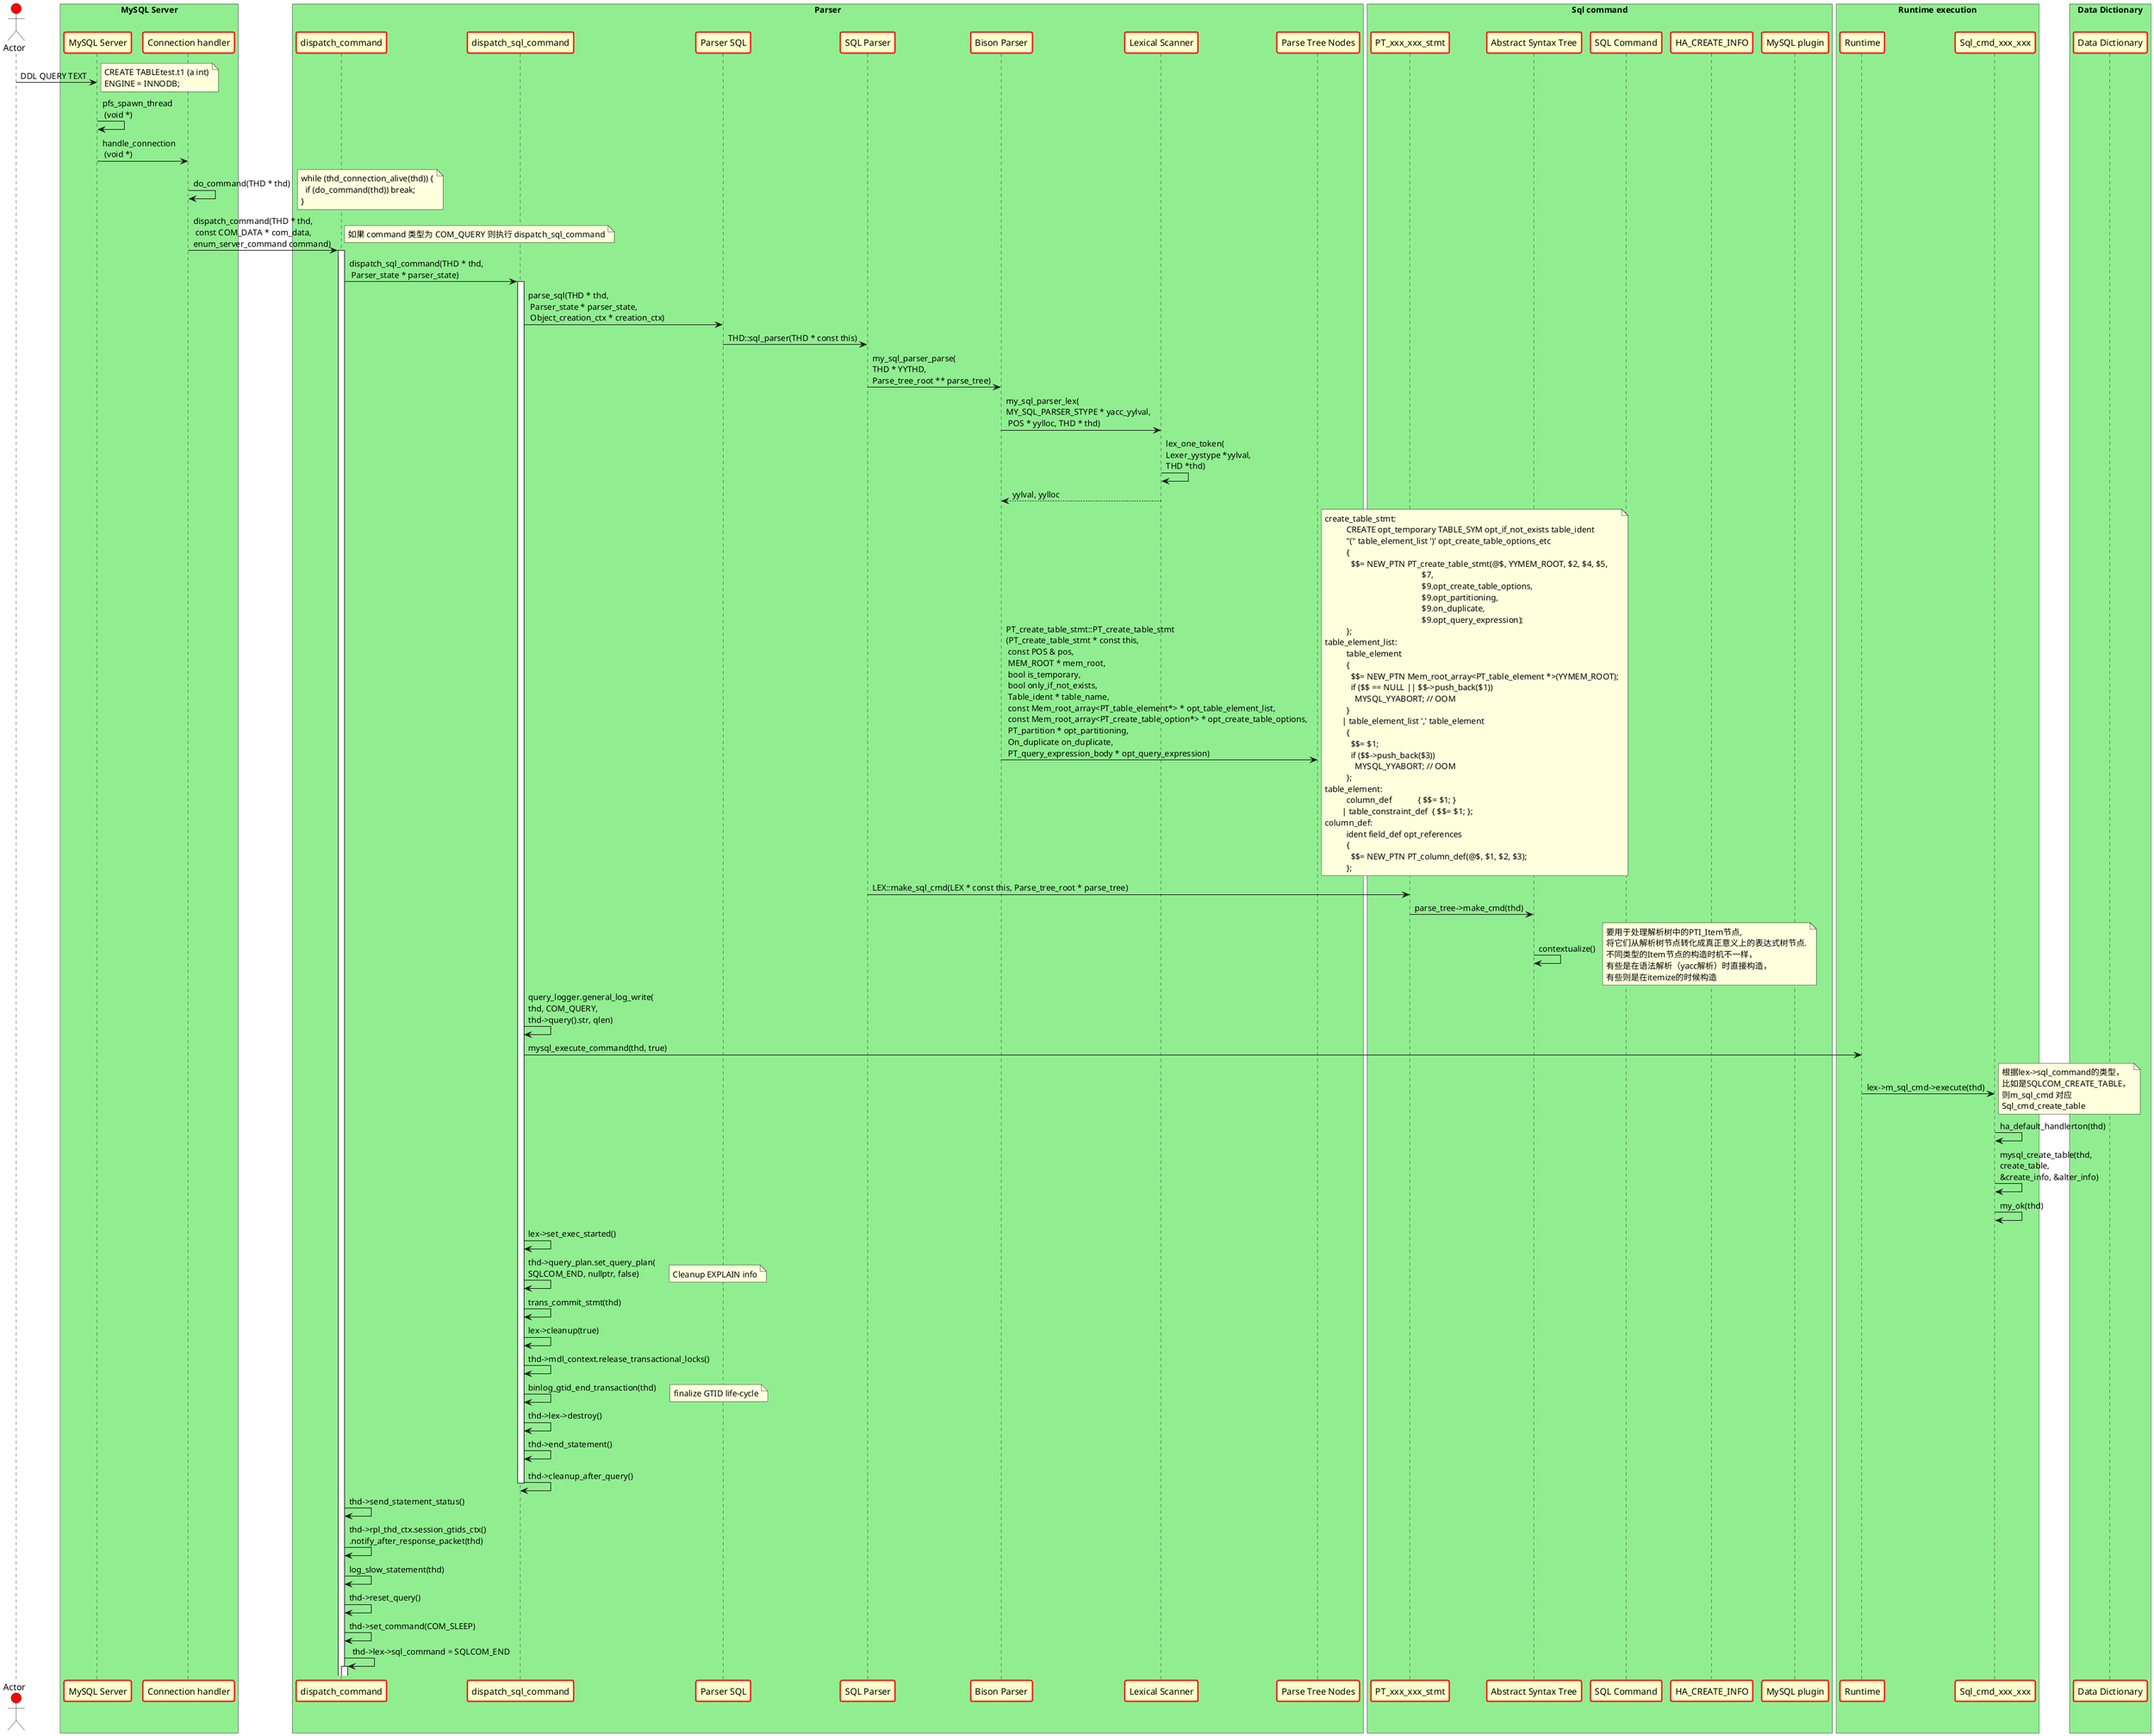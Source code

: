 @startuml SequenceDiagram
!define MyStyle
skinparam sequence {
    ParticipantBorderColor red
    ParticipantBackgroundColor #FFFFCC
    ParticipantBorderThickness 2
}
skinparam BoxPadding 2
skinparam ParticipantPadding 2

actor "Actor" as Actor #red
box "MySQL Server" #LightGreen
participant "MySQL Server" as f010
participant "Connection handler" as f011
end box

box "Parser" #LightGreen
participant "dispatch_command" as f020
participant "dispatch_sql_command" as f021
participant "Parser SQL" as f022
participant "SQL Parser" as f023
participant "Bison Parser" as f030
participant "Lexical Scanner" as f040
participant "Parse Tree Nodes" as f050
end box

box "Sql command" #LightGreen
participant "PT_xxx_xxx_stmt" as f051
participant "Abstract Syntax Tree" as f060
participant "SQL Command" as f070
participant "HA_CREATE_INFO" as f080
participant "MySQL plugin" as f090
end box

box "Runtime execution" #LightGreen
participant "Runtime" as f100
participant "Sql_cmd_xxx_xxx" as f101
end box

box "Data Dictionary" #LightGreen
participant "Data Dictionary" as f110
end box

Actor -> f010 : DDL QUERY TEXT

note right
CREATE TABLE\
test.t1 (a int)
ENGINE = INNODB;
end note

f010 -> f010 : pfs_spawn_thread \n (void *)
f010 -> f011 : handle_connection \n (void *)
f011 -> f011 : do_command(THD * thd)
note right
while (thd_connection_alive(thd)) {
  if (do_command(thd)) break;
}
end note
f011 -> f020 : dispatch_command(THD * thd,\n const COM_DATA * com_data, \nenum_server_command command)
note right
如果 command 类型为 COM_QUERY 则执行 dispatch_sql_command
end note
activate f020

f020 -> f021 : dispatch_sql_command(THD * thd,\n Parser_state * parser_state)
activate f021
f021 -> f022 : parse_sql(THD * thd,\n Parser_state * parser_state,\n Object_creation_ctx * creation_ctx)
f022 -> f023 : THD::sql_parser(THD * const this)


f023 -> f030 : my_sql_parser_parse(\nTHD * YYTHD, \nParse_tree_root ** parse_tree)
f030 -> f040 : my_sql_parser_lex(\nMY_SQL_PARSER_STYPE * yacc_yylval,\n POS * yylloc, THD * thd)
f040 -> f040 : lex_one_token(\nLexer_yystype *yylval, \nTHD *thd)
f040 --> f030 : yylval, yylloc
f030 -> f050 : PT_create_table_stmt::PT_create_table_stmt\n(PT_create_table_stmt * const this,\n const POS & pos,\n MEM_ROOT * mem_root,\n bool is_temporary,\n bool only_if_not_exists,\n Table_ident * table_name,\n const Mem_root_array<PT_table_element*> * opt_table_element_list,\n const Mem_root_array<PT_create_table_option*> * opt_create_table_options,\n PT_partition * opt_partitioning,\n On_duplicate on_duplicate,\n PT_query_expression_body * opt_query_expression)
note right
create_table_stmt:
          CREATE opt_temporary TABLE_SYM opt_if_not_exists table_ident
          "(" table_element_list ')' opt_create_table_options_etc
          {
            $$= NEW_PTN PT_create_table_stmt(@$, YYMEM_ROOT, $2, $4, $5,
                                             $7,
                                             $9.opt_create_table_options,
                                             $9.opt_partitioning,
                                             $9.on_duplicate,
                                             $9.opt_query_expression);
          };
table_element_list:
          table_element
          {
            $$= NEW_PTN Mem_root_array<PT_table_element *>(YYMEM_ROOT);
            if ($$ == NULL || $$->push_back($1))
              MYSQL_YYABORT; // OOM
          }
        | table_element_list ',' table_element
          {
            $$= $1;
            if ($$->push_back($3))
              MYSQL_YYABORT; // OOM
          };
table_element:
          column_def            { $$= $1; }
        | table_constraint_def  { $$= $1; };
column_def:
          ident field_def opt_references
          {
            $$= NEW_PTN PT_column_def(@$, $1, $2, $3);
          };
end note
f023 -> f051 : LEX::make_sql_cmd(LEX * const this, Parse_tree_root * parse_tree)
f051 -> f060 : parse_tree->make_cmd(thd)
f060 -> f060 : contextualize()
note right
要用于处理解析树中的PTI_Item节点,
将它们从解析树节点转化成真正意义上的表达式树节点.
不同类型的Item节点的构造时机不一样，
有些是在语法解析（yacc解析）时直接构造，
有些则是在itemize的时候构造
end note

f021 -> f021 : query_logger.general_log_write(\nthd, COM_QUERY, \nthd->query().str, qlen)
f021 -> f100 : mysql_execute_command(thd, true)
f100 -> f101 : lex->m_sql_cmd->execute(thd)
note right
根据lex->sql_command的类型，
比如是SQLCOM_CREATE_TABLE，
则m_sql_cmd 对应 
Sql_cmd_create_table
end note
f101 -> f101 : ha_default_handlerton(thd)
f101 -> f101 : mysql_create_table(thd, \ncreate_table, \n&create_info, &alter_info)
f101 -> f101 : my_ok(thd)
f021 -> f021 : lex->set_exec_started()
f021 -> f021 : thd->query_plan.set_query_plan(\nSQLCOM_END, nullptr, false)
note right
Cleanup EXPLAIN info
end note
f021 -> f021 : trans_commit_stmt(thd)
f021 -> f021 : lex->cleanup(true)
f021 -> f021 : thd->mdl_context.release_transactional_locks()
f021 -> f021 : binlog_gtid_end_transaction(thd)
note right
finalize GTID life-cycle
end note
f021 -> f021 : thd->lex->destroy()
f021 -> f021 : thd->end_statement()
f021 -> f021 : thd->cleanup_after_query()
deactivate f021
f020 -> f020 : thd->send_statement_status()
f020 -> f020 : thd->rpl_thd_ctx.session_gtids_ctx()\n.notify_after_response_packet(thd)
f020 -> f020 : log_slow_statement(thd)
f020 -> f020 : thd->reset_query()
f020 -> f020 : thd->set_command(COM_SLEEP)
f020 -> f020 : thd->lex->sql_command = SQLCOM_END
activate f020
@enduml



@startuml SequenceDiagram2
!define MyStyle
skinparam sequence {
    ParticipantBorderColor red
    ParticipantBackgroundColor #FFFFCC
    ParticipantBorderThickness 2
}
skinparam BoxPadding 2
skinparam ParticipantPadding 2

actor "Actor" as Actor #red

box "MySQL Server" #LightGreen
participant "MySQL Server" as f010
participant "Connection handler" as f020
participant "dispatch_command" as f030
participant "dispatch_sql_command" as f040
end box

box "Sql command" #LightGreen
participant "……" as f050
end box

box "protocol" #LightGreen
participant "protocol" as f060
participant "Protocol_classic" as f070
end box

f040 -> f050 : mysql_execute_command(thd, true)
f050 -> f050 : res = lex->m_sql_cmd->execute(thd)
f050 -> f050 : execute_inner(thd)
f050 -> f050 : (unit->execute(thd)
f050 -> f050 : ExecuteIteratorQuery(thd)
f050 -> f050 : query_result->send_result_set_metadata(\nthd, *fields, \nProtocol::SEND_NUM_ROWS | Protocol::SEND_EOF)
f050 -> f060 : res = thd->send_result_metadata(list, flags)

f060 -> f060 : m_protocol->start_result_metadata(\nCountVisibleFields(list), flags,\nvariables.character_set_results)
f060 -> f070 : m_protocol->start_row()
f070 -> f070 : m_protocol->send_field_metadata(\n&field,item->charset_for_protocol())
f070 -> f070 : store_string(field->col_name,\n strlen(field->col_name), cs)
f070 --> f060 : m_protocol->end_row()

f060 -> f060 : m_root_iterator->Read()
f060 -> f060 : m_table_iterator->Read()
f060 -> f060 : table()->file->ha_rnd_next(m_record)
f060 -> f060 : Handler::rnd_next(uchar *mysql_row)
f050 -> f050 : query_result->send_data(thd, *fields)

f050 -> f050 : protocol->start_row()
f050 -> f050 : thd->send_result_set_row(items)
f050 -> f050 : item->send(m_protocol, &str_buffer)
f050 -> f070 : field->send_to_protocol(this)
f070 -> f070 : String *res = val_str(&tmp);\n protocol->store(res)
f050 -> f050 : protocol->end_row()

f050 -> f050 : query_result->send_eof(thd)
@enduml





@startuml SequenceDiagram3
!define MyStyle
skinparam sequence {
    ParticipantBorderColor red
    ParticipantBackgroundColor #FFFFCC
    ParticipantBorderThickness 2
}
skinparam BoxPadding 2
skinparam ParticipantPadding 2

participant "dispatch_command" as f004
participant "dispatch_sql_command" as f005
participant "mysql_execute_command" as f006
participant "Sql_cmd_show::execute(THD *thd)" as f003
box "MySQL Server" #LightGreen
participant "Sql_cmd_dml::execute_inner(thd)" as f001
participant "Sql_cmd_dml::execute(THD *thd)" as f002
end box

box "Query_expression" #LightGreen
participant "Query_expression" as f010
participant "Query_expression::execute(THD *thd)" as f020
participant "Query_expression::ExecuteIteratorQuery" as f030
participant "Query_result_send" as f031
end box

box "Query_result_send" #LightGreen
participant "Query_result_send" as f031
end box

box "THD" #LightGreen
participant "THD" as f040
end box

f004 -> f005 : dispatch_command(\n thd, &com_data,\n command)
f005 -> f006 : dispatch_sql_command(\n thd, &parser_state)
f006 -> f006 : int res = false
f006 -> f006 : lex = thd->lex
f006 -> f006 : Query_block *const \n query_block = lex->query_block
f006 -> f006 : switch (lex->sql_command)
f006 -> f003 : res = lex->m_sql_cmd->execute(thd)
f003 -> f002 : Sql_cmd_select::execute(thd)
f002 -> f001 : execute_inner(thd)
f001 -> f001 : Query_expression *unit = lex->unit
f001 -> f001 : unit->optimize(thd,nullptr,true,true)
f001 -> f020 : unit->execute(thd)
f020 -> f030 : ExecuteIteratorQuery(thd)
f030 -> f010 : Query_result *query_result() const { return m_query_result; }
f010 -> f010 : query_result->send_result_set_metadata(\n thd, *fields, \n Protocol::SEND_NUM_ROWS | Protocol::SEND_EOF)
f010 -> f040 : res = thd->send_result_metadata(list, flags)
f040 -> f040 : m_protocol->start_result_metadata(\n CountVisibleFields(list), flags,\n variables.character_set_results)
f040 -> f040 : m_protocol->start_row()
f040 -> f040 : m_protocol->send_field_metadata(\n &field,item->charset_for_protocol())
f040 -> f040 : m_protocol->end_row()
f030 -> f040 : query_result->send_data(thd, *fields)
@enduml


@startuml SequenceDiagram4
!define MyStyle
skinparam sequence {
    ParticipantBorderColor red
    ParticipantBackgroundColor #FFFFCC
    ParticipantBorderThickness 2
}
skinparam BoxPadding 2
skinparam ParticipantPadding 2


box "THD" #LightGreen
participant "THD" as f001
participant "THD::sql_parser" as f002
end box
box "LEX" #LightGreen
participant "LEX" as f003
end box

box "PT_show_variables" #LightGreen
participant "PT_show_variables" as f004
end box

box "Global" #LightGreen
participant "build_show_session_variables" as f005
participant "build_query" as f006
end box

f001 -> f002 : THD::sql_parser()
f002 -> f002 : Parse_tree_root *root = nullptr
f002 -> f002 : my_sql_parser_parse(this, &root)
f002 -> f003 : lex->make_sql_cmd(root)
note right
LEX::make_sql_cmd(Parse_tree_root *parse_tree)
end note
f003 -> f004 : m_sql_cmd = parse_tree->make_cmd(thd)
f004 -> f005 : build_show_session_variables(\n m_pos, thd, lex->wild, m_where)
f005 -> f005 : static const LEX_CSTRING table_name\n = {STRING_WITH_LEN("session_variables")};
f005 -> f006 : build_query(pos, thd,\n SQLCOM_SHOW_VARIABLES,\n table_name, wild, where_cond)


f006 -> f006 : PTI_expr_with_alias *expr_name
f006 -> f006 : expr_name = new (thd->mem_root)\n PTI_expr_with_alias(pos, ident_name, pos.cpp, as_name)

f006 -> f006 : PTI_expr_with_alias *expr_value
f006 -> f006 : expr_value = new (thd->mem_root)\n PTI_expr_with_alias(pos, ident_value, pos.cpp, as_value)

f006 -> f006 : PT_select_item_list *item_list
f006 -> f006 : item_list = new (thd->mem_root)\n PT_select_item_list(pos)
f006 -> f006 : item_list->push_back(expr_name)
f006 -> f006 : item_list->push_back(expr_value)

f006 -> f006 : LEX *lex = thd->lex
f006 -> f006 : Query_block *current_query_block = lex->current_query_block()
f006 -> f006 : Parse_context pc(thd, current_query_block);
note right
Parse_context::Parse_context(THD *thd_arg, Query_block *sl_arg,
                             bool show_parse_tree,
                             Show_parse_tree *parent_show_parent_tree)
    : Parse_context_base(show_parse_tree, parent_show_parent_tree),
      thd(thd_arg),
      mem_root(thd->mem_root),
      select(sl_arg),
      m_stack(thd->mem_root) {
  m_stack.push_back(QueryLevel(thd->mem_root, SC_TOP));
}
end note
f006 -> f006 : pc.finalize_query_expression()
note right
bool Parse_context::finalize_query_expression() {
  QueryLevel ql = m_stack.back();
  m_stack.pop_back();
  assert(ql.m_elts.size() == 1);
  Query_term *top = ql.m_elts.back();
  top = top->pushdown_limit_order_by();
  select->master_query_expression()->set_query_term(top);
  if (top->validate_structure(nullptr)) return true;
  return false;
}
end note

f006 --> f005 : Query_block current_query_block
f005 --> f004 : Query_block
f004 --> f003 : &m_sql_cmd

@enduml